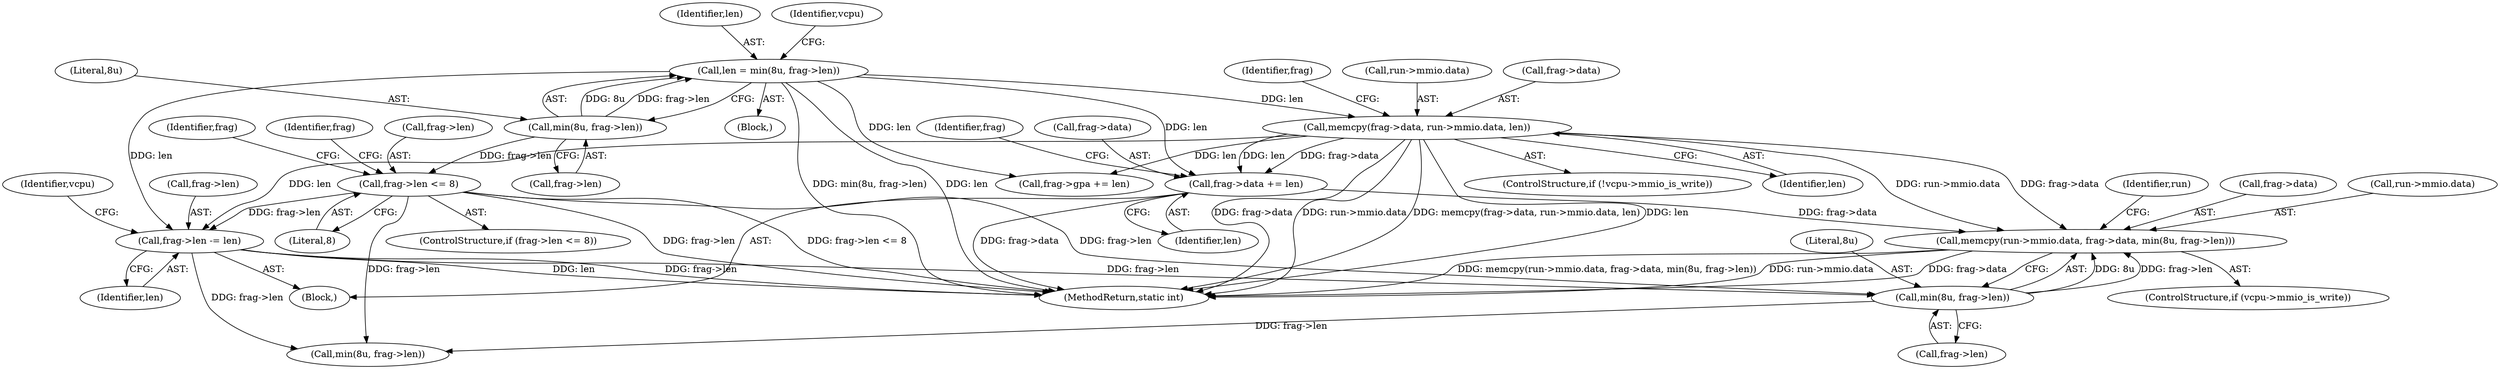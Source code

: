 digraph "0_linux_a08d3b3b99efd509133946056531cdf8f3a0c09b@API" {
"1000228" [label="(Call,memcpy(run->mmio.data, frag->data, min(8u, frag->len)))"];
"1000142" [label="(Call,memcpy(frag->data, run->mmio.data, len))"];
"1000130" [label="(Call,len = min(8u, frag->len))"];
"1000132" [label="(Call,min(8u, frag->len))"];
"1000167" [label="(Call,frag->data += len)"];
"1000237" [label="(Call,min(8u, frag->len))"];
"1000177" [label="(Call,frag->len -= len)"];
"1000153" [label="(Call,frag->len <= 8)"];
"1000142" [label="(Call,memcpy(frag->data, run->mmio.data, len))"];
"1000130" [label="(Call,len = min(8u, frag->len))"];
"1000271" [label="(MethodReturn,static int)"];
"1000245" [label="(Identifier,run)"];
"1000169" [label="(Identifier,frag)"];
"1000160" [label="(Identifier,frag)"];
"1000106" [label="(Block,)"];
"1000172" [label="(Call,frag->gpa += len)"];
"1000132" [label="(Call,min(8u, frag->len))"];
"1000224" [label="(ControlStructure,if (vcpu->mmio_is_write))"];
"1000167" [label="(Call,frag->data += len)"];
"1000143" [label="(Call,frag->data)"];
"1000157" [label="(Literal,8)"];
"1000134" [label="(Call,frag->len)"];
"1000171" [label="(Identifier,len)"];
"1000155" [label="(Identifier,frag)"];
"1000237" [label="(Call,min(8u, frag->len))"];
"1000185" [label="(Identifier,vcpu)"];
"1000174" [label="(Identifier,frag)"];
"1000168" [label="(Call,frag->data)"];
"1000166" [label="(Block,)"];
"1000248" [label="(Call,min(8u, frag->len))"];
"1000181" [label="(Identifier,len)"];
"1000133" [label="(Literal,8u)"];
"1000228" [label="(Call,memcpy(run->mmio.data, frag->data, min(8u, frag->len)))"];
"1000178" [label="(Call,frag->len)"];
"1000177" [label="(Call,frag->len -= len)"];
"1000152" [label="(ControlStructure,if (frag->len <= 8))"];
"1000238" [label="(Literal,8u)"];
"1000154" [label="(Call,frag->len)"];
"1000131" [label="(Identifier,len)"];
"1000234" [label="(Call,frag->data)"];
"1000239" [label="(Call,frag->len)"];
"1000137" [label="(ControlStructure,if (!vcpu->mmio_is_write))"];
"1000146" [label="(Call,run->mmio.data)"];
"1000140" [label="(Identifier,vcpu)"];
"1000153" [label="(Call,frag->len <= 8)"];
"1000151" [label="(Identifier,len)"];
"1000229" [label="(Call,run->mmio.data)"];
"1000228" -> "1000224"  [label="AST: "];
"1000228" -> "1000237"  [label="CFG: "];
"1000229" -> "1000228"  [label="AST: "];
"1000234" -> "1000228"  [label="AST: "];
"1000237" -> "1000228"  [label="AST: "];
"1000245" -> "1000228"  [label="CFG: "];
"1000228" -> "1000271"  [label="DDG: memcpy(run->mmio.data, frag->data, min(8u, frag->len))"];
"1000228" -> "1000271"  [label="DDG: run->mmio.data"];
"1000228" -> "1000271"  [label="DDG: frag->data"];
"1000142" -> "1000228"  [label="DDG: run->mmio.data"];
"1000142" -> "1000228"  [label="DDG: frag->data"];
"1000167" -> "1000228"  [label="DDG: frag->data"];
"1000237" -> "1000228"  [label="DDG: 8u"];
"1000237" -> "1000228"  [label="DDG: frag->len"];
"1000142" -> "1000137"  [label="AST: "];
"1000142" -> "1000151"  [label="CFG: "];
"1000143" -> "1000142"  [label="AST: "];
"1000146" -> "1000142"  [label="AST: "];
"1000151" -> "1000142"  [label="AST: "];
"1000155" -> "1000142"  [label="CFG: "];
"1000142" -> "1000271"  [label="DDG: run->mmio.data"];
"1000142" -> "1000271"  [label="DDG: memcpy(frag->data, run->mmio.data, len)"];
"1000142" -> "1000271"  [label="DDG: len"];
"1000142" -> "1000271"  [label="DDG: frag->data"];
"1000130" -> "1000142"  [label="DDG: len"];
"1000142" -> "1000167"  [label="DDG: len"];
"1000142" -> "1000167"  [label="DDG: frag->data"];
"1000142" -> "1000172"  [label="DDG: len"];
"1000142" -> "1000177"  [label="DDG: len"];
"1000130" -> "1000106"  [label="AST: "];
"1000130" -> "1000132"  [label="CFG: "];
"1000131" -> "1000130"  [label="AST: "];
"1000132" -> "1000130"  [label="AST: "];
"1000140" -> "1000130"  [label="CFG: "];
"1000130" -> "1000271"  [label="DDG: min(8u, frag->len)"];
"1000130" -> "1000271"  [label="DDG: len"];
"1000132" -> "1000130"  [label="DDG: 8u"];
"1000132" -> "1000130"  [label="DDG: frag->len"];
"1000130" -> "1000167"  [label="DDG: len"];
"1000130" -> "1000172"  [label="DDG: len"];
"1000130" -> "1000177"  [label="DDG: len"];
"1000132" -> "1000134"  [label="CFG: "];
"1000133" -> "1000132"  [label="AST: "];
"1000134" -> "1000132"  [label="AST: "];
"1000132" -> "1000153"  [label="DDG: frag->len"];
"1000167" -> "1000166"  [label="AST: "];
"1000167" -> "1000171"  [label="CFG: "];
"1000168" -> "1000167"  [label="AST: "];
"1000171" -> "1000167"  [label="AST: "];
"1000174" -> "1000167"  [label="CFG: "];
"1000167" -> "1000271"  [label="DDG: frag->data"];
"1000237" -> "1000239"  [label="CFG: "];
"1000238" -> "1000237"  [label="AST: "];
"1000239" -> "1000237"  [label="AST: "];
"1000177" -> "1000237"  [label="DDG: frag->len"];
"1000153" -> "1000237"  [label="DDG: frag->len"];
"1000237" -> "1000248"  [label="DDG: frag->len"];
"1000177" -> "1000166"  [label="AST: "];
"1000177" -> "1000181"  [label="CFG: "];
"1000178" -> "1000177"  [label="AST: "];
"1000181" -> "1000177"  [label="AST: "];
"1000185" -> "1000177"  [label="CFG: "];
"1000177" -> "1000271"  [label="DDG: len"];
"1000177" -> "1000271"  [label="DDG: frag->len"];
"1000153" -> "1000177"  [label="DDG: frag->len"];
"1000177" -> "1000248"  [label="DDG: frag->len"];
"1000153" -> "1000152"  [label="AST: "];
"1000153" -> "1000157"  [label="CFG: "];
"1000154" -> "1000153"  [label="AST: "];
"1000157" -> "1000153"  [label="AST: "];
"1000160" -> "1000153"  [label="CFG: "];
"1000169" -> "1000153"  [label="CFG: "];
"1000153" -> "1000271"  [label="DDG: frag->len <= 8"];
"1000153" -> "1000271"  [label="DDG: frag->len"];
"1000153" -> "1000248"  [label="DDG: frag->len"];
}
